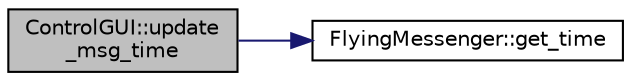 digraph "ControlGUI::update_msg_time"
{
 // INTERACTIVE_SVG=YES
  edge [fontname="Helvetica",fontsize="10",labelfontname="Helvetica",labelfontsize="10"];
  node [fontname="Helvetica",fontsize="10",shape=record];
  rankdir="LR";
  Node78 [label="ControlGUI::update\l_msg_time",height=0.2,width=0.4,color="black", fillcolor="grey75", style="filled", fontcolor="black"];
  Node78 -> Node79 [color="midnightblue",fontsize="10",style="solid",fontname="Helvetica"];
  Node79 [label="FlyingMessenger::get_time",height=0.2,width=0.4,color="black", fillcolor="white", style="filled",URL="$class_flying_messenger.html#ac21061f46ad40fc1e352b6169ad4b62a"];
}

